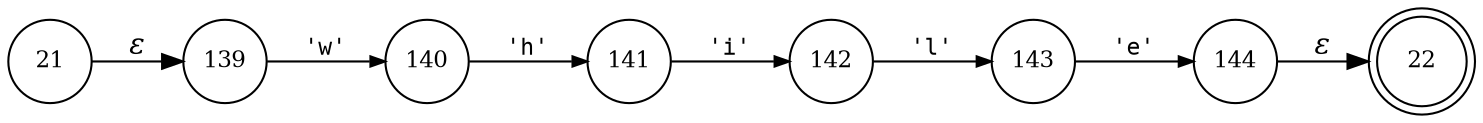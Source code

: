 digraph ATN {
rankdir=LR;
s22[fontsize=11, label="22", shape=doublecircle, fixedsize=true, width=.6];
s144[fontsize=11,label="144", shape=circle, fixedsize=true, width=.55, peripheries=1];
s21[fontsize=11,label="21", shape=circle, fixedsize=true, width=.55, peripheries=1];
s139[fontsize=11,label="139", shape=circle, fixedsize=true, width=.55, peripheries=1];
s140[fontsize=11,label="140", shape=circle, fixedsize=true, width=.55, peripheries=1];
s141[fontsize=11,label="141", shape=circle, fixedsize=true, width=.55, peripheries=1];
s142[fontsize=11,label="142", shape=circle, fixedsize=true, width=.55, peripheries=1];
s143[fontsize=11,label="143", shape=circle, fixedsize=true, width=.55, peripheries=1];
s21 -> s139 [fontname="Times-Italic", label="&epsilon;"];
s139 -> s140 [fontsize=11, fontname="Courier", arrowsize=.7, label = "'w'", arrowhead = normal];
s140 -> s141 [fontsize=11, fontname="Courier", arrowsize=.7, label = "'h'", arrowhead = normal];
s141 -> s142 [fontsize=11, fontname="Courier", arrowsize=.7, label = "'i'", arrowhead = normal];
s142 -> s143 [fontsize=11, fontname="Courier", arrowsize=.7, label = "'l'", arrowhead = normal];
s143 -> s144 [fontsize=11, fontname="Courier", arrowsize=.7, label = "'e'", arrowhead = normal];
s144 -> s22 [fontname="Times-Italic", label="&epsilon;"];
}